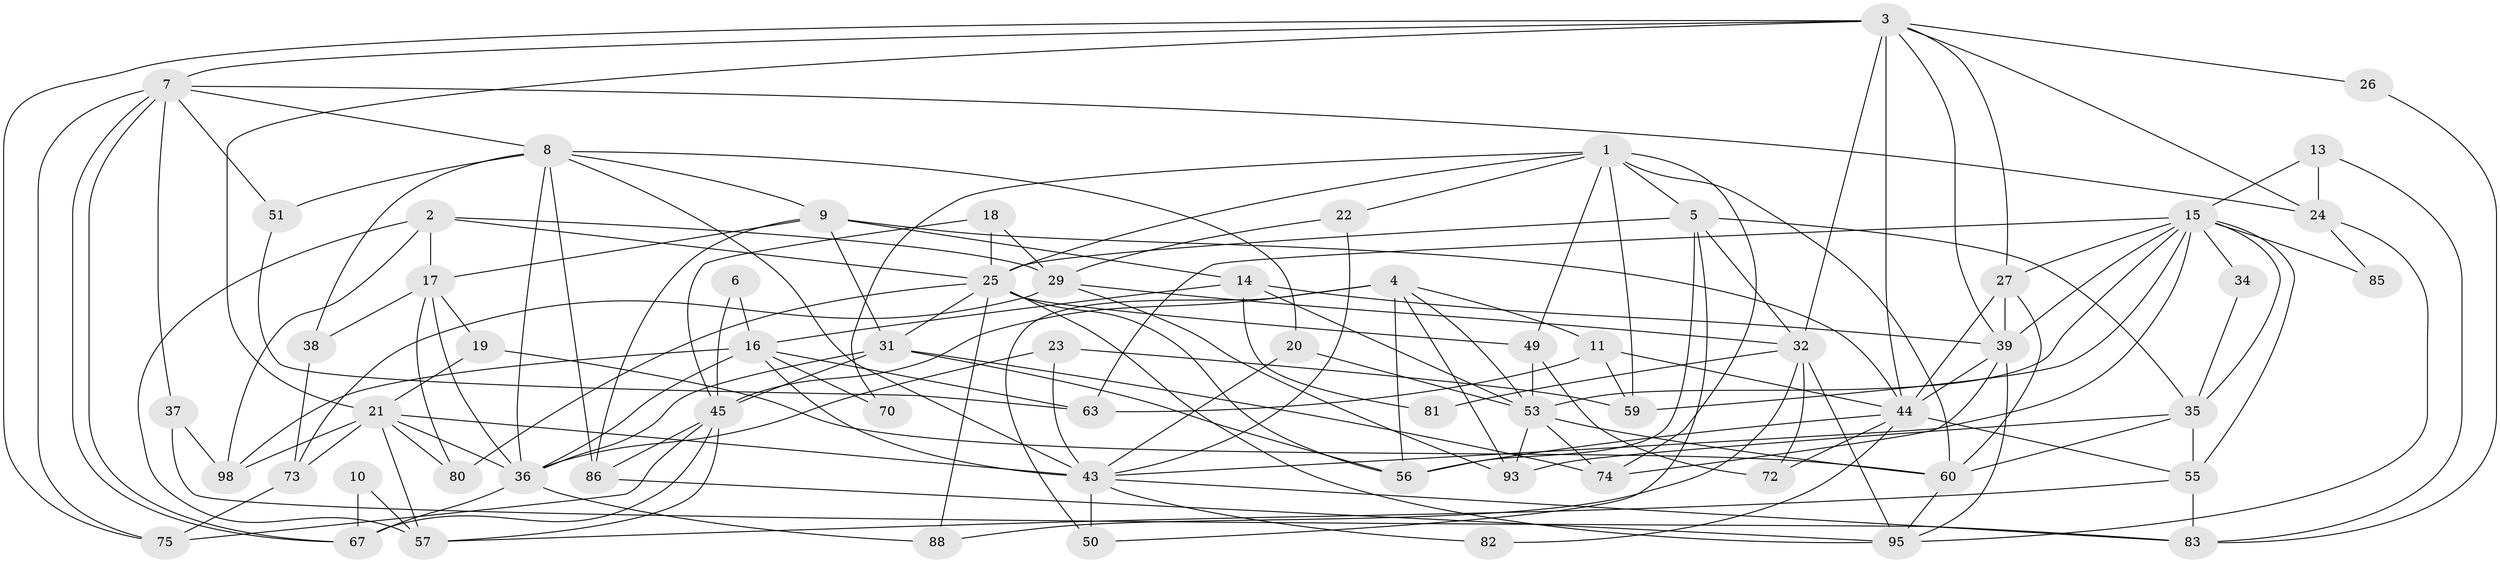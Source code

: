 // original degree distribution, {5: 0.16, 4: 0.29, 3: 0.27, 2: 0.13, 6: 0.11, 7: 0.02, 9: 0.01, 8: 0.01}
// Generated by graph-tools (version 1.1) at 2025/41/03/06/25 10:41:58]
// undirected, 64 vertices, 160 edges
graph export_dot {
graph [start="1"]
  node [color=gray90,style=filled];
  1 [super="+12"];
  2 [super="+62"];
  3 [super="+52"];
  4 [super="+92"];
  5 [super="+71"];
  6;
  7 [super="+90"];
  8 [super="+30"];
  9 [super="+87"];
  10;
  11 [super="+61"];
  13;
  14 [super="+76"];
  15 [super="+28"];
  16 [super="+47"];
  17 [super="+33"];
  18;
  19;
  20;
  21 [super="+41"];
  22;
  23 [super="+46"];
  24 [super="+42"];
  25 [super="+68"];
  26;
  27 [super="+48"];
  29;
  31 [super="+99"];
  32 [super="+96"];
  34;
  35 [super="+54"];
  36 [super="+69"];
  37;
  38;
  39 [super="+40"];
  43 [super="+64"];
  44 [super="+89"];
  45 [super="+77"];
  49 [super="+91"];
  50;
  51;
  53 [super="+65"];
  55;
  56 [super="+66"];
  57 [super="+58"];
  59;
  60 [super="+100"];
  63 [super="+97"];
  67 [super="+79"];
  70;
  72;
  73 [super="+84"];
  74;
  75 [super="+78"];
  80;
  81;
  82;
  83 [super="+94"];
  85;
  86;
  88;
  93;
  95;
  98;
  1 -- 60;
  1 -- 49;
  1 -- 74;
  1 -- 5;
  1 -- 22;
  1 -- 70;
  1 -- 25;
  1 -- 59;
  2 -- 98;
  2 -- 17;
  2 -- 57;
  2 -- 25;
  2 -- 29;
  3 -- 27;
  3 -- 32;
  3 -- 26;
  3 -- 21;
  3 -- 75;
  3 -- 7;
  3 -- 44;
  3 -- 24;
  3 -- 39;
  4 -- 50;
  4 -- 56;
  4 -- 53;
  4 -- 93;
  4 -- 45 [weight=2];
  4 -- 11;
  5 -- 25;
  5 -- 56 [weight=2];
  5 -- 50;
  5 -- 32;
  5 -- 35;
  6 -- 45;
  6 -- 16;
  7 -- 67;
  7 -- 67;
  7 -- 37;
  7 -- 75;
  7 -- 8;
  7 -- 51;
  7 -- 24;
  8 -- 36;
  8 -- 20;
  8 -- 38;
  8 -- 51;
  8 -- 9;
  8 -- 43;
  8 -- 86;
  9 -- 86;
  9 -- 17;
  9 -- 14;
  9 -- 31;
  9 -- 44;
  10 -- 67;
  10 -- 57;
  11 -- 63;
  11 -- 59;
  11 -- 44;
  13 -- 24;
  13 -- 83;
  13 -- 15;
  14 -- 16;
  14 -- 81;
  14 -- 39;
  14 -- 53;
  15 -- 43;
  15 -- 34;
  15 -- 39;
  15 -- 55;
  15 -- 59;
  15 -- 85;
  15 -- 63;
  15 -- 27;
  15 -- 53;
  15 -- 35;
  16 -- 63;
  16 -- 98;
  16 -- 70;
  16 -- 43;
  16 -- 36;
  17 -- 38;
  17 -- 36 [weight=2];
  17 -- 80;
  17 -- 19;
  18 -- 29;
  18 -- 45;
  18 -- 25;
  19 -- 21;
  19 -- 60;
  20 -- 53;
  20 -- 43;
  21 -- 98;
  21 -- 73 [weight=2];
  21 -- 80;
  21 -- 43;
  21 -- 57;
  21 -- 36;
  22 -- 29;
  22 -- 43;
  23 -- 59;
  23 -- 43;
  23 -- 36;
  24 -- 95;
  24 -- 85;
  25 -- 80;
  25 -- 56;
  25 -- 88;
  25 -- 49;
  25 -- 95;
  25 -- 31;
  26 -- 83;
  27 -- 39;
  27 -- 60;
  27 -- 44;
  29 -- 32;
  29 -- 73;
  29 -- 93;
  31 -- 74;
  31 -- 56;
  31 -- 36;
  31 -- 45;
  32 -- 95;
  32 -- 81;
  32 -- 72;
  32 -- 88;
  34 -- 35;
  35 -- 93;
  35 -- 60;
  35 -- 55;
  36 -- 88;
  36 -- 67;
  37 -- 83;
  37 -- 98;
  38 -- 73;
  39 -- 74;
  39 -- 44;
  39 -- 95;
  43 -- 82;
  43 -- 83;
  43 -- 50;
  44 -- 55;
  44 -- 82;
  44 -- 56;
  44 -- 72;
  45 -- 75;
  45 -- 86;
  45 -- 57;
  45 -- 67;
  49 -- 53;
  49 -- 72;
  51 -- 63;
  53 -- 74;
  53 -- 93;
  53 -- 60;
  55 -- 57;
  55 -- 83;
  60 -- 95;
  73 -- 75;
  86 -- 95;
}
